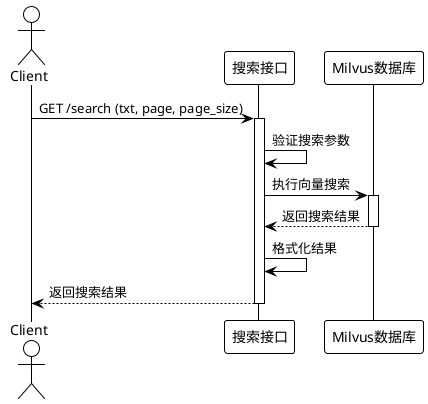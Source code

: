@startuml search-sequence
!theme plain
actor Client
participant "搜索接口" as SearchAPI
participant "Milvus数据库" as Milvus

Client -> SearchAPI: GET /search (txt, page, page_size)
activate SearchAPI

SearchAPI -> SearchAPI: 验证搜索参数

SearchAPI -> Milvus: 执行向量搜索
activate Milvus
Milvus --> SearchAPI: 返回搜索结果
deactivate Milvus

SearchAPI -> SearchAPI: 格式化结果

SearchAPI --> Client: 返回搜索结果
deactivate SearchAPI

@enduml